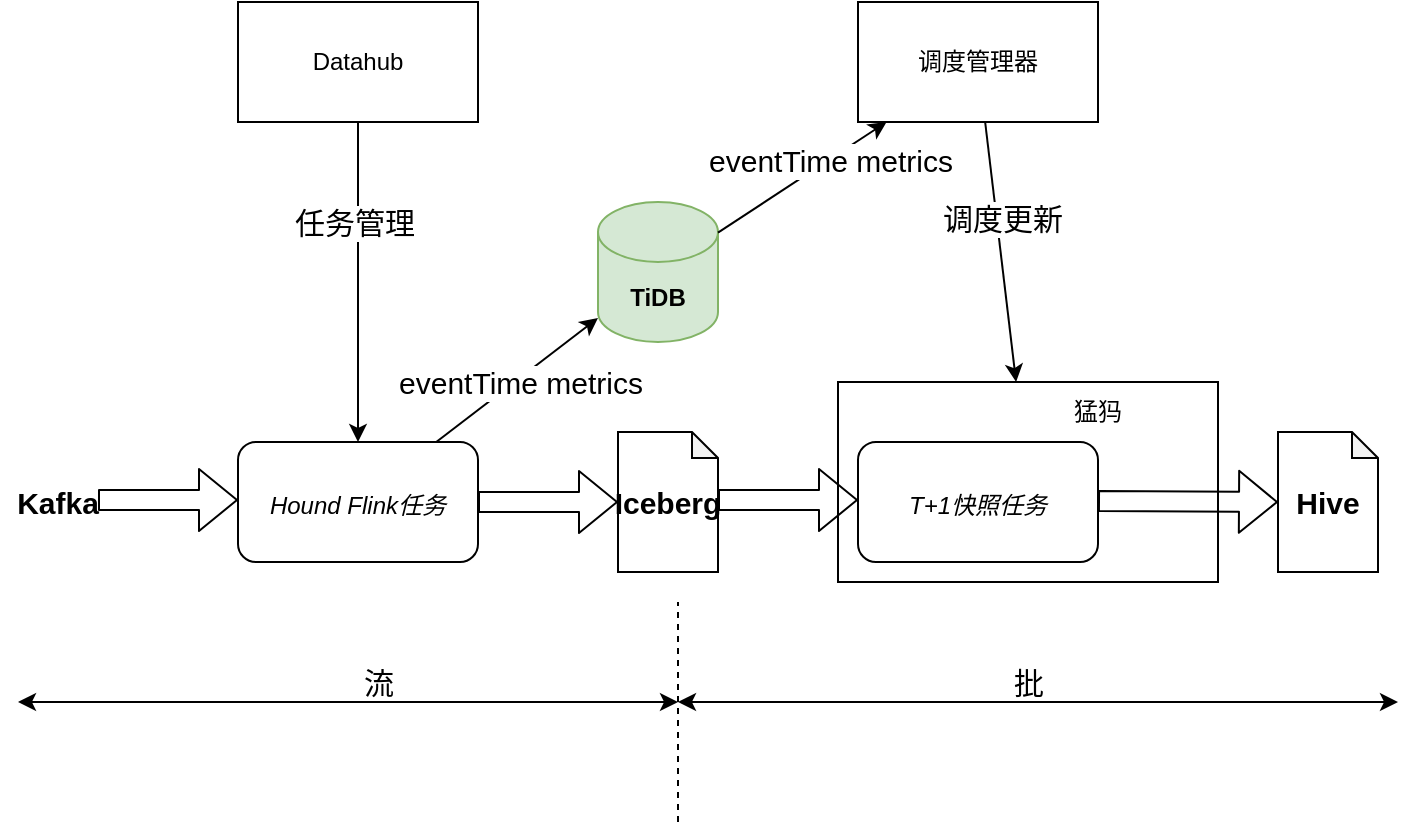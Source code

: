 <mxfile version="14.9.0" type="github">
  <diagram id="vKQUK_L88tqBPl6FTPo_" name="Page-1">
    <mxGraphModel dx="1422" dy="802" grid="1" gridSize="10" guides="1" tooltips="1" connect="1" arrows="1" fold="1" page="1" pageScale="1" pageWidth="827" pageHeight="1169" math="0" shadow="0">
      <root>
        <mxCell id="0" />
        <mxCell id="1" parent="0" />
        <mxCell id="zPOfaUPRtYskyF9KzwzK-1" value="Datahub" style="rounded=0;whiteSpace=wrap;html=1;" vertex="1" parent="1">
          <mxGeometry x="140" y="70" width="120" height="60" as="geometry" />
        </mxCell>
        <mxCell id="zPOfaUPRtYskyF9KzwzK-2" value="调度管理器" style="rounded=0;whiteSpace=wrap;html=1;" vertex="1" parent="1">
          <mxGeometry x="450" y="70" width="120" height="60" as="geometry" />
        </mxCell>
        <mxCell id="zPOfaUPRtYskyF9KzwzK-3" value="TiDB" style="shape=cylinder3;whiteSpace=wrap;html=1;boundedLbl=1;backgroundOutline=1;size=15;fillColor=#d5e8d4;strokeColor=#82b366;fontStyle=1" vertex="1" parent="1">
          <mxGeometry x="320" y="170" width="60" height="70" as="geometry" />
        </mxCell>
        <mxCell id="zPOfaUPRtYskyF9KzwzK-5" value="" style="rounded=0;whiteSpace=wrap;html=1;" vertex="1" parent="1">
          <mxGeometry x="440" y="260" width="190" height="100" as="geometry" />
        </mxCell>
        <mxCell id="zPOfaUPRtYskyF9KzwzK-9" value="猛犸" style="text;html=1;strokeColor=none;fillColor=none;align=center;verticalAlign=middle;whiteSpace=wrap;rounded=0;" vertex="1" parent="1">
          <mxGeometry x="550" y="265" width="40" height="20" as="geometry" />
        </mxCell>
        <mxCell id="zPOfaUPRtYskyF9KzwzK-10" value="" style="shape=flexArrow;endArrow=classic;html=1;" edge="1" parent="1">
          <mxGeometry width="50" height="50" relative="1" as="geometry">
            <mxPoint x="70" y="319" as="sourcePoint" />
            <mxPoint x="140" y="319" as="targetPoint" />
          </mxGeometry>
        </mxCell>
        <mxCell id="zPOfaUPRtYskyF9KzwzK-11" value="" style="shape=flexArrow;endArrow=classic;html=1;" edge="1" parent="1">
          <mxGeometry width="50" height="50" relative="1" as="geometry">
            <mxPoint x="260" y="320" as="sourcePoint" />
            <mxPoint x="330" y="320" as="targetPoint" />
          </mxGeometry>
        </mxCell>
        <mxCell id="zPOfaUPRtYskyF9KzwzK-12" value="Iceberg" style="shape=note;whiteSpace=wrap;html=1;backgroundOutline=1;darkOpacity=0.05;size=13;fontSize=15;fontStyle=1" vertex="1" parent="1">
          <mxGeometry x="330" y="285" width="50" height="70" as="geometry" />
        </mxCell>
        <mxCell id="zPOfaUPRtYskyF9KzwzK-13" value="" style="shape=flexArrow;endArrow=classic;html=1;" edge="1" parent="1">
          <mxGeometry width="50" height="50" relative="1" as="geometry">
            <mxPoint x="380" y="319" as="sourcePoint" />
            <mxPoint x="450" y="319" as="targetPoint" />
          </mxGeometry>
        </mxCell>
        <mxCell id="zPOfaUPRtYskyF9KzwzK-14" value="Kafka" style="text;html=1;strokeColor=none;fillColor=none;align=center;verticalAlign=middle;whiteSpace=wrap;rounded=0;fontSize=15;fontStyle=1" vertex="1" parent="1">
          <mxGeometry x="30" y="310" width="40" height="20" as="geometry" />
        </mxCell>
        <mxCell id="zPOfaUPRtYskyF9KzwzK-15" value="Hive" style="shape=note;whiteSpace=wrap;html=1;backgroundOutline=1;darkOpacity=0.05;size=13;fontSize=15;fontStyle=1" vertex="1" parent="1">
          <mxGeometry x="660" y="285" width="50" height="70" as="geometry" />
        </mxCell>
        <mxCell id="zPOfaUPRtYskyF9KzwzK-16" value="" style="shape=flexArrow;endArrow=classic;html=1;" edge="1" parent="1">
          <mxGeometry width="50" height="50" relative="1" as="geometry">
            <mxPoint x="570" y="319.5" as="sourcePoint" />
            <mxPoint x="660" y="320" as="targetPoint" />
          </mxGeometry>
        </mxCell>
        <mxCell id="zPOfaUPRtYskyF9KzwzK-17" value="" style="endArrow=classic;html=1;fontSize=15;" edge="1" parent="1" source="zPOfaUPRtYskyF9KzwzK-1">
          <mxGeometry width="50" height="50" relative="1" as="geometry">
            <mxPoint x="200" y="130" as="sourcePoint" />
            <mxPoint x="200" y="290" as="targetPoint" />
          </mxGeometry>
        </mxCell>
        <mxCell id="zPOfaUPRtYskyF9KzwzK-18" value="任务管理" style="edgeLabel;html=1;align=center;verticalAlign=middle;resizable=0;points=[];fontSize=15;" vertex="1" connectable="0" parent="zPOfaUPRtYskyF9KzwzK-17">
          <mxGeometry x="0.25" y="-2" relative="1" as="geometry">
            <mxPoint y="-50" as="offset" />
          </mxGeometry>
        </mxCell>
        <mxCell id="zPOfaUPRtYskyF9KzwzK-20" value="" style="endArrow=classic;html=1;fontSize=15;" edge="1" parent="1" target="zPOfaUPRtYskyF9KzwzK-3">
          <mxGeometry width="50" height="50" relative="1" as="geometry">
            <mxPoint x="239.13" y="290" as="sourcePoint" />
            <mxPoint x="300" y="235" as="targetPoint" />
          </mxGeometry>
        </mxCell>
        <mxCell id="zPOfaUPRtYskyF9KzwzK-21" value="eventTime metrics" style="edgeLabel;html=1;align=center;verticalAlign=middle;resizable=0;points=[];fontSize=15;" vertex="1" connectable="0" parent="zPOfaUPRtYskyF9KzwzK-20">
          <mxGeometry x="0.459" y="1" relative="1" as="geometry">
            <mxPoint x="-17" y="16" as="offset" />
          </mxGeometry>
        </mxCell>
        <mxCell id="zPOfaUPRtYskyF9KzwzK-22" value="" style="endArrow=classic;html=1;fontSize=15;" edge="1" parent="1" source="zPOfaUPRtYskyF9KzwzK-3" target="zPOfaUPRtYskyF9KzwzK-2">
          <mxGeometry width="50" height="50" relative="1" as="geometry">
            <mxPoint x="370" y="200" as="sourcePoint" />
            <mxPoint x="420" y="150" as="targetPoint" />
          </mxGeometry>
        </mxCell>
        <mxCell id="zPOfaUPRtYskyF9KzwzK-26" value="eventTime metrics" style="edgeLabel;html=1;align=center;verticalAlign=middle;resizable=0;points=[];fontSize=15;" vertex="1" connectable="0" parent="zPOfaUPRtYskyF9KzwzK-22">
          <mxGeometry x="0.323" relative="1" as="geometry">
            <mxPoint as="offset" />
          </mxGeometry>
        </mxCell>
        <mxCell id="zPOfaUPRtYskyF9KzwzK-27" value="" style="endArrow=classic;html=1;fontSize=15;" edge="1" parent="1" source="zPOfaUPRtYskyF9KzwzK-2" target="zPOfaUPRtYskyF9KzwzK-5">
          <mxGeometry width="50" height="50" relative="1" as="geometry">
            <mxPoint x="520" y="110" as="sourcePoint" />
            <mxPoint x="520" y="270" as="targetPoint" />
          </mxGeometry>
        </mxCell>
        <mxCell id="zPOfaUPRtYskyF9KzwzK-28" value="调度更新" style="edgeLabel;html=1;align=center;verticalAlign=middle;resizable=0;points=[];fontSize=15;" vertex="1" connectable="0" parent="zPOfaUPRtYskyF9KzwzK-27">
          <mxGeometry x="0.25" y="-2" relative="1" as="geometry">
            <mxPoint y="-34" as="offset" />
          </mxGeometry>
        </mxCell>
        <mxCell id="zPOfaUPRtYskyF9KzwzK-29" value="" style="endArrow=none;dashed=1;html=1;fontSize=15;" edge="1" parent="1">
          <mxGeometry width="50" height="50" relative="1" as="geometry">
            <mxPoint x="360" y="480" as="sourcePoint" />
            <mxPoint x="360" y="370" as="targetPoint" />
          </mxGeometry>
        </mxCell>
        <mxCell id="zPOfaUPRtYskyF9KzwzK-32" value="" style="endArrow=classic;startArrow=classic;html=1;fontSize=15;" edge="1" parent="1">
          <mxGeometry width="50" height="50" relative="1" as="geometry">
            <mxPoint x="30" y="420" as="sourcePoint" />
            <mxPoint x="360" y="420" as="targetPoint" />
          </mxGeometry>
        </mxCell>
        <mxCell id="zPOfaUPRtYskyF9KzwzK-33" value="流" style="text;html=1;align=center;verticalAlign=middle;resizable=0;points=[];autosize=1;strokeColor=none;fontSize=15;" vertex="1" parent="1">
          <mxGeometry x="195" y="400" width="30" height="20" as="geometry" />
        </mxCell>
        <mxCell id="zPOfaUPRtYskyF9KzwzK-35" value="" style="endArrow=classic;startArrow=classic;html=1;fontSize=15;" edge="1" parent="1">
          <mxGeometry width="50" height="50" relative="1" as="geometry">
            <mxPoint x="360" y="420" as="sourcePoint" />
            <mxPoint x="720" y="420" as="targetPoint" />
          </mxGeometry>
        </mxCell>
        <mxCell id="zPOfaUPRtYskyF9KzwzK-36" value="批" style="text;html=1;align=center;verticalAlign=middle;resizable=0;points=[];autosize=1;strokeColor=none;fontSize=15;" vertex="1" parent="1">
          <mxGeometry x="520" y="400" width="30" height="20" as="geometry" />
        </mxCell>
        <mxCell id="zPOfaUPRtYskyF9KzwzK-39" value="&lt;span style=&quot;font-size: 12px ; font-style: italic&quot;&gt;Hound Flink任务&lt;/span&gt;" style="rounded=1;whiteSpace=wrap;html=1;fontSize=15;gradientColor=#ffffff;" vertex="1" parent="1">
          <mxGeometry x="140" y="290" width="120" height="60" as="geometry" />
        </mxCell>
        <mxCell id="zPOfaUPRtYskyF9KzwzK-40" value="&lt;span style=&quot;font-size: 12px ; font-style: italic&quot;&gt;T+1快照任务&lt;/span&gt;" style="rounded=1;whiteSpace=wrap;html=1;fontSize=15;gradientColor=#ffffff;" vertex="1" parent="1">
          <mxGeometry x="450" y="290" width="120" height="60" as="geometry" />
        </mxCell>
      </root>
    </mxGraphModel>
  </diagram>
</mxfile>
